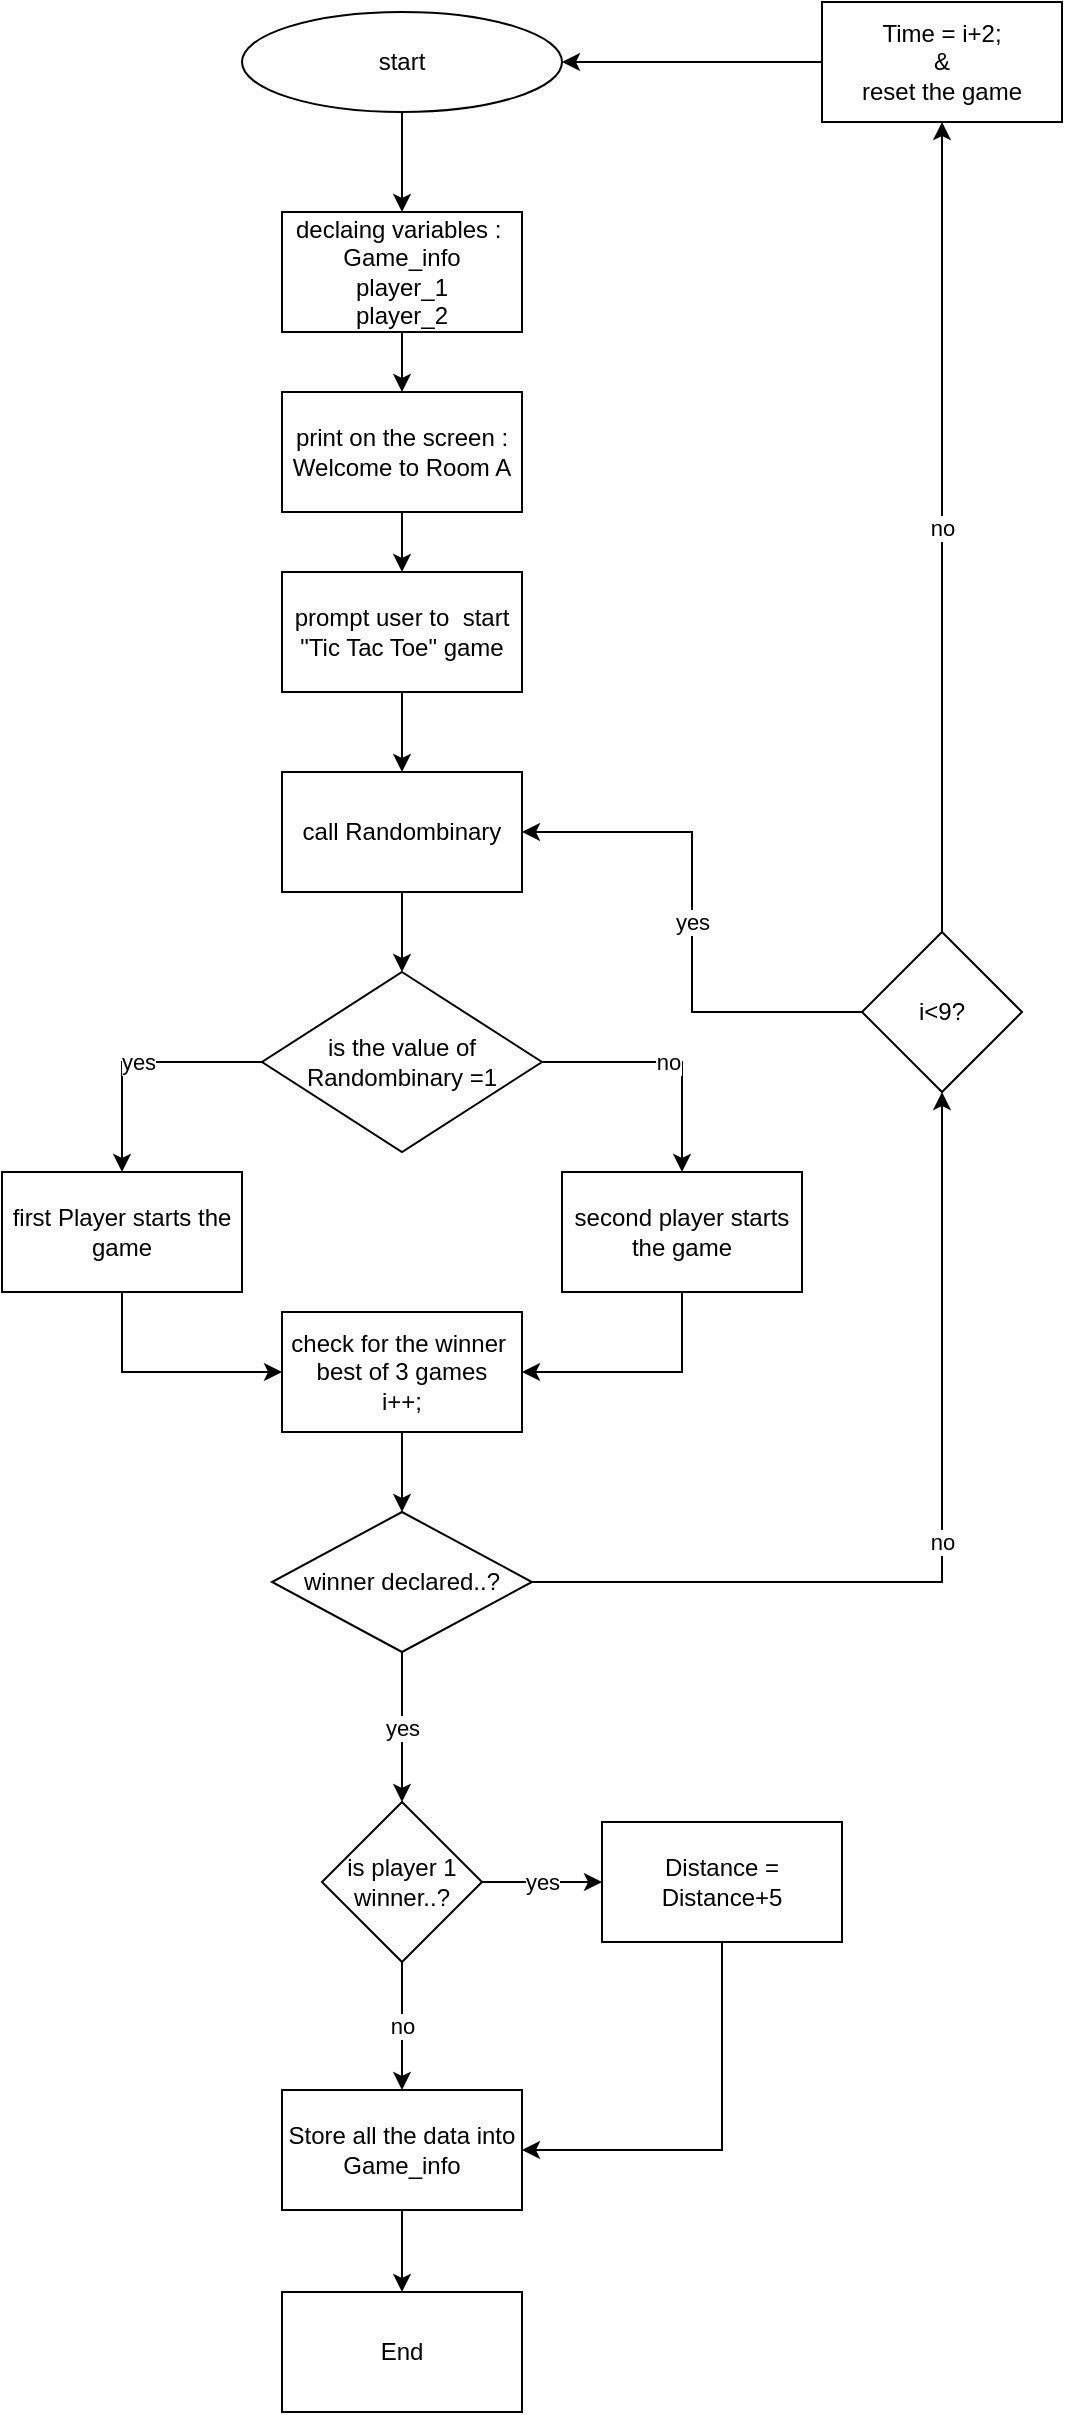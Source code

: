 <mxfile version="20.5.3" type="device"><diagram id="fbJS0_-IFljugTNsfam7" name="Page-1"><mxGraphModel dx="839" dy="516" grid="1" gridSize="10" guides="1" tooltips="1" connect="1" arrows="1" fold="1" page="1" pageScale="1" pageWidth="827" pageHeight="1169" math="0" shadow="0"><root><mxCell id="0"/><mxCell id="1" parent="0"/><mxCell id="dj1BF_4E4ImYYvTq6ZO5-5" style="edgeStyle=orthogonalEdgeStyle;rounded=0;orthogonalLoop=1;jettySize=auto;html=1;exitX=0.5;exitY=1;exitDx=0;exitDy=0;entryX=0.5;entryY=0;entryDx=0;entryDy=0;" edge="1" parent="1" source="dj1BF_4E4ImYYvTq6ZO5-2" target="dj1BF_4E4ImYYvTq6ZO5-4"><mxGeometry relative="1" as="geometry"/></mxCell><mxCell id="dj1BF_4E4ImYYvTq6ZO5-2" value="start" style="ellipse;whiteSpace=wrap;html=1;" vertex="1" parent="1"><mxGeometry x="350" y="130" width="160" height="50" as="geometry"/></mxCell><mxCell id="dj1BF_4E4ImYYvTq6ZO5-7" value="" style="edgeStyle=orthogonalEdgeStyle;rounded=0;orthogonalLoop=1;jettySize=auto;html=1;" edge="1" parent="1" source="dj1BF_4E4ImYYvTq6ZO5-4" target="dj1BF_4E4ImYYvTq6ZO5-6"><mxGeometry relative="1" as="geometry"/></mxCell><mxCell id="dj1BF_4E4ImYYvTq6ZO5-4" value="declaing variables :&amp;nbsp;&lt;br&gt;Game_info&lt;br&gt;player_1&lt;br&gt;player_2" style="whiteSpace=wrap;html=1;" vertex="1" parent="1"><mxGeometry x="370" y="230" width="120" height="60" as="geometry"/></mxCell><mxCell id="dj1BF_4E4ImYYvTq6ZO5-9" value="" style="edgeStyle=orthogonalEdgeStyle;rounded=0;orthogonalLoop=1;jettySize=auto;html=1;" edge="1" parent="1" source="dj1BF_4E4ImYYvTq6ZO5-6" target="dj1BF_4E4ImYYvTq6ZO5-8"><mxGeometry relative="1" as="geometry"/></mxCell><mxCell id="dj1BF_4E4ImYYvTq6ZO5-6" value="print on the screen :&lt;br&gt;Welcome to Room A" style="whiteSpace=wrap;html=1;" vertex="1" parent="1"><mxGeometry x="370" y="320" width="120" height="60" as="geometry"/></mxCell><mxCell id="dj1BF_4E4ImYYvTq6ZO5-11" value="" style="edgeStyle=orthogonalEdgeStyle;rounded=0;orthogonalLoop=1;jettySize=auto;html=1;" edge="1" parent="1" source="dj1BF_4E4ImYYvTq6ZO5-8" target="dj1BF_4E4ImYYvTq6ZO5-10"><mxGeometry relative="1" as="geometry"/></mxCell><mxCell id="dj1BF_4E4ImYYvTq6ZO5-8" value="prompt user to&amp;nbsp; start &quot;Tic Tac Toe&quot; game" style="whiteSpace=wrap;html=1;" vertex="1" parent="1"><mxGeometry x="370" y="410" width="120" height="60" as="geometry"/></mxCell><mxCell id="dj1BF_4E4ImYYvTq6ZO5-13" value="" style="edgeStyle=orthogonalEdgeStyle;rounded=0;orthogonalLoop=1;jettySize=auto;html=1;" edge="1" parent="1" source="dj1BF_4E4ImYYvTq6ZO5-10" target="dj1BF_4E4ImYYvTq6ZO5-12"><mxGeometry relative="1" as="geometry"/></mxCell><mxCell id="dj1BF_4E4ImYYvTq6ZO5-10" value="call Randombinary" style="whiteSpace=wrap;html=1;" vertex="1" parent="1"><mxGeometry x="370" y="510" width="120" height="60" as="geometry"/></mxCell><mxCell id="dj1BF_4E4ImYYvTq6ZO5-15" value="yes" style="edgeStyle=orthogonalEdgeStyle;rounded=0;orthogonalLoop=1;jettySize=auto;html=1;" edge="1" parent="1" source="dj1BF_4E4ImYYvTq6ZO5-12" target="dj1BF_4E4ImYYvTq6ZO5-14"><mxGeometry relative="1" as="geometry"/></mxCell><mxCell id="dj1BF_4E4ImYYvTq6ZO5-17" value="no" style="edgeStyle=orthogonalEdgeStyle;rounded=0;orthogonalLoop=1;jettySize=auto;html=1;" edge="1" parent="1" source="dj1BF_4E4ImYYvTq6ZO5-12" target="dj1BF_4E4ImYYvTq6ZO5-16"><mxGeometry relative="1" as="geometry"/></mxCell><mxCell id="dj1BF_4E4ImYYvTq6ZO5-12" value="is the value of Randombinary =1" style="rhombus;whiteSpace=wrap;html=1;" vertex="1" parent="1"><mxGeometry x="360" y="610" width="140" height="90" as="geometry"/></mxCell><mxCell id="dj1BF_4E4ImYYvTq6ZO5-19" style="edgeStyle=orthogonalEdgeStyle;rounded=0;orthogonalLoop=1;jettySize=auto;html=1;exitX=0.5;exitY=1;exitDx=0;exitDy=0;entryX=0;entryY=0.5;entryDx=0;entryDy=0;" edge="1" parent="1" source="dj1BF_4E4ImYYvTq6ZO5-14" target="dj1BF_4E4ImYYvTq6ZO5-18"><mxGeometry relative="1" as="geometry"/></mxCell><mxCell id="dj1BF_4E4ImYYvTq6ZO5-14" value="first Player starts the game" style="whiteSpace=wrap;html=1;" vertex="1" parent="1"><mxGeometry x="230" y="710" width="120" height="60" as="geometry"/></mxCell><mxCell id="dj1BF_4E4ImYYvTq6ZO5-20" style="edgeStyle=orthogonalEdgeStyle;rounded=0;orthogonalLoop=1;jettySize=auto;html=1;exitX=0.5;exitY=1;exitDx=0;exitDy=0;entryX=1;entryY=0.5;entryDx=0;entryDy=0;" edge="1" parent="1" source="dj1BF_4E4ImYYvTq6ZO5-16" target="dj1BF_4E4ImYYvTq6ZO5-18"><mxGeometry relative="1" as="geometry"/></mxCell><mxCell id="dj1BF_4E4ImYYvTq6ZO5-16" value="second player starts the game" style="whiteSpace=wrap;html=1;" vertex="1" parent="1"><mxGeometry x="510" y="710" width="120" height="60" as="geometry"/></mxCell><mxCell id="dj1BF_4E4ImYYvTq6ZO5-22" value="" style="edgeStyle=orthogonalEdgeStyle;rounded=0;orthogonalLoop=1;jettySize=auto;html=1;" edge="1" parent="1" source="dj1BF_4E4ImYYvTq6ZO5-18" target="dj1BF_4E4ImYYvTq6ZO5-21"><mxGeometry relative="1" as="geometry"/></mxCell><mxCell id="dj1BF_4E4ImYYvTq6ZO5-18" value="check for the winner&amp;nbsp;&lt;br&gt;best of 3 games&lt;br&gt;i++;" style="whiteSpace=wrap;html=1;" vertex="1" parent="1"><mxGeometry x="370" y="780" width="120" height="60" as="geometry"/></mxCell><mxCell id="dj1BF_4E4ImYYvTq6ZO5-26" value="no" style="edgeStyle=orthogonalEdgeStyle;rounded=0;orthogonalLoop=1;jettySize=auto;html=1;" edge="1" parent="1" source="dj1BF_4E4ImYYvTq6ZO5-21" target="dj1BF_4E4ImYYvTq6ZO5-25"><mxGeometry relative="1" as="geometry"/></mxCell><mxCell id="dj1BF_4E4ImYYvTq6ZO5-35" value="yes" style="edgeStyle=orthogonalEdgeStyle;rounded=0;orthogonalLoop=1;jettySize=auto;html=1;" edge="1" parent="1" source="dj1BF_4E4ImYYvTq6ZO5-21" target="dj1BF_4E4ImYYvTq6ZO5-34"><mxGeometry relative="1" as="geometry"/></mxCell><mxCell id="dj1BF_4E4ImYYvTq6ZO5-21" value="winner declared..?" style="rhombus;whiteSpace=wrap;html=1;" vertex="1" parent="1"><mxGeometry x="365" y="880" width="130" height="70" as="geometry"/></mxCell><mxCell id="dj1BF_4E4ImYYvTq6ZO5-27" value="yes" style="edgeStyle=orthogonalEdgeStyle;rounded=0;orthogonalLoop=1;jettySize=auto;html=1;exitX=0;exitY=0.5;exitDx=0;exitDy=0;entryX=1;entryY=0.5;entryDx=0;entryDy=0;" edge="1" parent="1" source="dj1BF_4E4ImYYvTq6ZO5-25" target="dj1BF_4E4ImYYvTq6ZO5-10"><mxGeometry relative="1" as="geometry"/></mxCell><mxCell id="dj1BF_4E4ImYYvTq6ZO5-30" value="no" style="edgeStyle=orthogonalEdgeStyle;rounded=0;orthogonalLoop=1;jettySize=auto;html=1;" edge="1" parent="1" source="dj1BF_4E4ImYYvTq6ZO5-25" target="dj1BF_4E4ImYYvTq6ZO5-29"><mxGeometry relative="1" as="geometry"/></mxCell><mxCell id="dj1BF_4E4ImYYvTq6ZO5-25" value="i&amp;lt;9?" style="rhombus;whiteSpace=wrap;html=1;" vertex="1" parent="1"><mxGeometry x="660" y="590" width="80" height="80" as="geometry"/></mxCell><mxCell id="dj1BF_4E4ImYYvTq6ZO5-31" style="edgeStyle=orthogonalEdgeStyle;rounded=0;orthogonalLoop=1;jettySize=auto;html=1;exitX=0;exitY=0.5;exitDx=0;exitDy=0;" edge="1" parent="1" source="dj1BF_4E4ImYYvTq6ZO5-29" target="dj1BF_4E4ImYYvTq6ZO5-2"><mxGeometry relative="1" as="geometry"/></mxCell><mxCell id="dj1BF_4E4ImYYvTq6ZO5-29" value="Time = i+2;&lt;br&gt;&amp;amp;&lt;br&gt;reset the game" style="whiteSpace=wrap;html=1;" vertex="1" parent="1"><mxGeometry x="640" y="125" width="120" height="60" as="geometry"/></mxCell><mxCell id="dj1BF_4E4ImYYvTq6ZO5-37" value="yes" style="edgeStyle=orthogonalEdgeStyle;rounded=0;orthogonalLoop=1;jettySize=auto;html=1;" edge="1" parent="1" source="dj1BF_4E4ImYYvTq6ZO5-34" target="dj1BF_4E4ImYYvTq6ZO5-36"><mxGeometry relative="1" as="geometry"/></mxCell><mxCell id="dj1BF_4E4ImYYvTq6ZO5-39" value="no" style="edgeStyle=orthogonalEdgeStyle;rounded=0;orthogonalLoop=1;jettySize=auto;html=1;" edge="1" parent="1" source="dj1BF_4E4ImYYvTq6ZO5-34" target="dj1BF_4E4ImYYvTq6ZO5-38"><mxGeometry relative="1" as="geometry"/></mxCell><mxCell id="dj1BF_4E4ImYYvTq6ZO5-34" value="is player 1 winner..?" style="rhombus;whiteSpace=wrap;html=1;" vertex="1" parent="1"><mxGeometry x="390" y="1025" width="80" height="80" as="geometry"/></mxCell><mxCell id="dj1BF_4E4ImYYvTq6ZO5-42" style="edgeStyle=orthogonalEdgeStyle;rounded=0;orthogonalLoop=1;jettySize=auto;html=1;exitX=0.5;exitY=1;exitDx=0;exitDy=0;entryX=1;entryY=0.5;entryDx=0;entryDy=0;" edge="1" parent="1" source="dj1BF_4E4ImYYvTq6ZO5-36" target="dj1BF_4E4ImYYvTq6ZO5-38"><mxGeometry relative="1" as="geometry"/></mxCell><mxCell id="dj1BF_4E4ImYYvTq6ZO5-36" value="Distance = Distance+5" style="whiteSpace=wrap;html=1;" vertex="1" parent="1"><mxGeometry x="530" y="1035" width="120" height="60" as="geometry"/></mxCell><mxCell id="dj1BF_4E4ImYYvTq6ZO5-41" value="" style="edgeStyle=orthogonalEdgeStyle;rounded=0;orthogonalLoop=1;jettySize=auto;html=1;" edge="1" parent="1" source="dj1BF_4E4ImYYvTq6ZO5-38" target="dj1BF_4E4ImYYvTq6ZO5-40"><mxGeometry relative="1" as="geometry"/></mxCell><mxCell id="dj1BF_4E4ImYYvTq6ZO5-38" value="Store all the data into Game_info" style="whiteSpace=wrap;html=1;" vertex="1" parent="1"><mxGeometry x="370" y="1169" width="120" height="60" as="geometry"/></mxCell><mxCell id="dj1BF_4E4ImYYvTq6ZO5-40" value="End" style="whiteSpace=wrap;html=1;" vertex="1" parent="1"><mxGeometry x="370" y="1270" width="120" height="60" as="geometry"/></mxCell></root></mxGraphModel></diagram></mxfile>